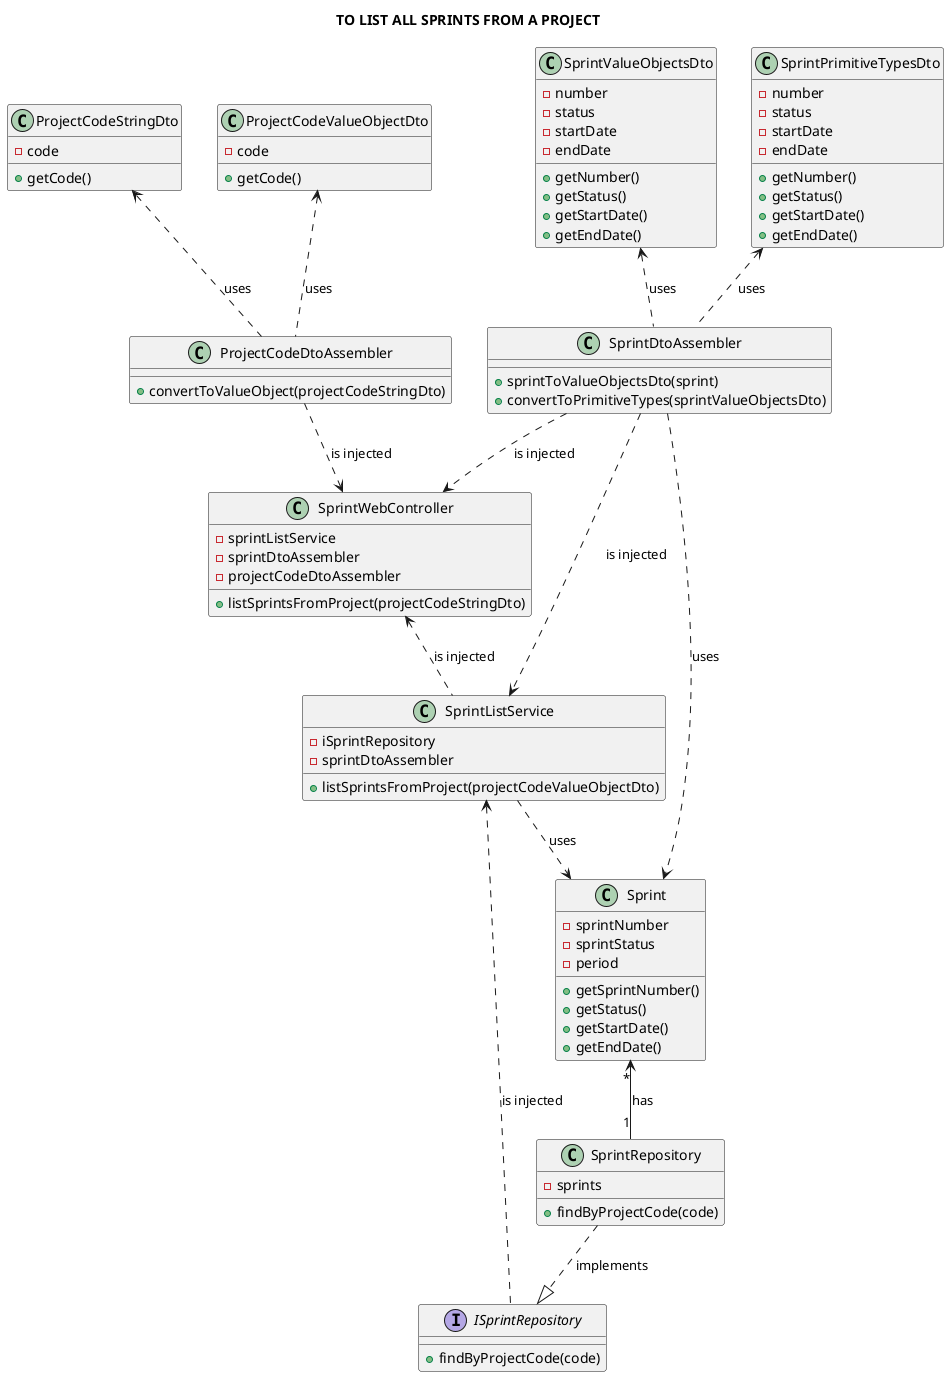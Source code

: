 @startuml

title TO LIST ALL SPRINTS FROM A PROJECT
skinparam sequenceMessageAlign center

class ProjectCodeStringDto {
-code
+getCode()
}

class ProjectCodeValueObjectDto {
-code
+getCode()
}

class ProjectCodeDtoAssembler {
+convertToValueObject(projectCodeStringDto)
}

class SprintWebController {
-sprintListService
-sprintDtoAssembler
-projectCodeDtoAssembler
+listSprintsFromProject(projectCodeStringDto)
}

class SprintListService {
-iSprintRepository
-sprintDtoAssembler
+listSprintsFromProject(projectCodeValueObjectDto)
}

interface ISprintRepository {
+findByProjectCode(code)
}

class SprintRepository {
-sprints
+findByProjectCode(code)
}

class SprintDtoAssembler {
+sprintToValueObjectsDto(sprint)
+convertToPrimitiveTypes(sprintValueObjectsDto)
}

class SprintValueObjectsDto {
-number
-status
-startDate
-endDate
+getNumber()
+getStatus()
+getStartDate()
+getEndDate()
}

class SprintPrimitiveTypesDto {
-number
-status
-startDate
-endDate
+getNumber()
+getStatus()
+getStartDate()
+getEndDate()
}

class Sprint {
-sprintNumber
-sprintStatus
-period
+getSprintNumber()
+getStatus()
+getStartDate()
+getEndDate()
}

SprintWebController <.. SprintListService: is injected
SprintListService <.. ISprintRepository: is injected
SprintRepository ..|> ISprintRepository: implements
SprintListService ..> Sprint: uses
SprintDtoAssembler ..> SprintListService: is injected
SprintDtoAssembler ..> SprintWebController: is injected
ProjectCodeDtoAssembler ..> SprintWebController: is injected
SprintDtoAssembler ..> Sprint: uses
SprintValueObjectsDto <.. SprintDtoAssembler: uses
SprintPrimitiveTypesDto <.. SprintDtoAssembler: uses
ProjectCodeStringDto <.. ProjectCodeDtoAssembler: uses
ProjectCodeValueObjectDto <.. ProjectCodeDtoAssembler: uses
Sprint "*" <-down- "1" SprintRepository: has

@enduml